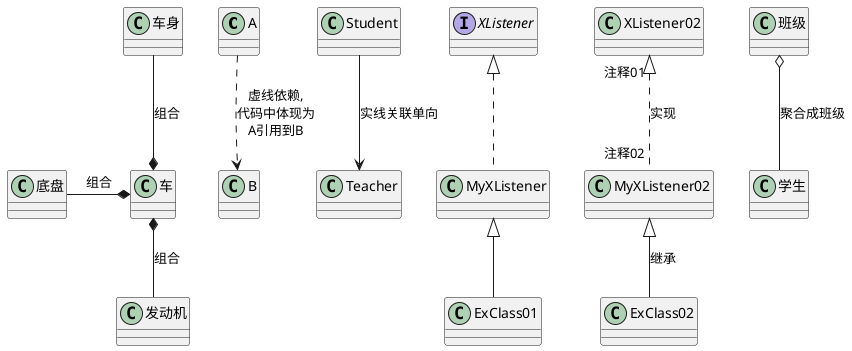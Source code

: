 '开始
@startuml

'可以使用 left right up down 定义方向


'01.依赖
A..>B :虚线依赖,\n代码中体现为\nA引用到B

'02 关联
Student --> Teacher :实线关联单向

'03.实现
'实现写法1
class MyXListener implements XListener{
}
'实现写法2
XListener02 "注释01" <|.. "注释02" MyXListener02 :实现


'04. 继承
'继成写法
Class ExClass01 extends MyXListener{
}
'继承写法02
MyXListener02<|--  ExClass02 :继承

'05.聚合
班级 o-- 学生 :聚合成班级

'06.组合
车 *-left-  底盘 : 组合
车 *-up-  车身 : 组合
车 *-down-  发动机 : 组合

'结束
@enduml


